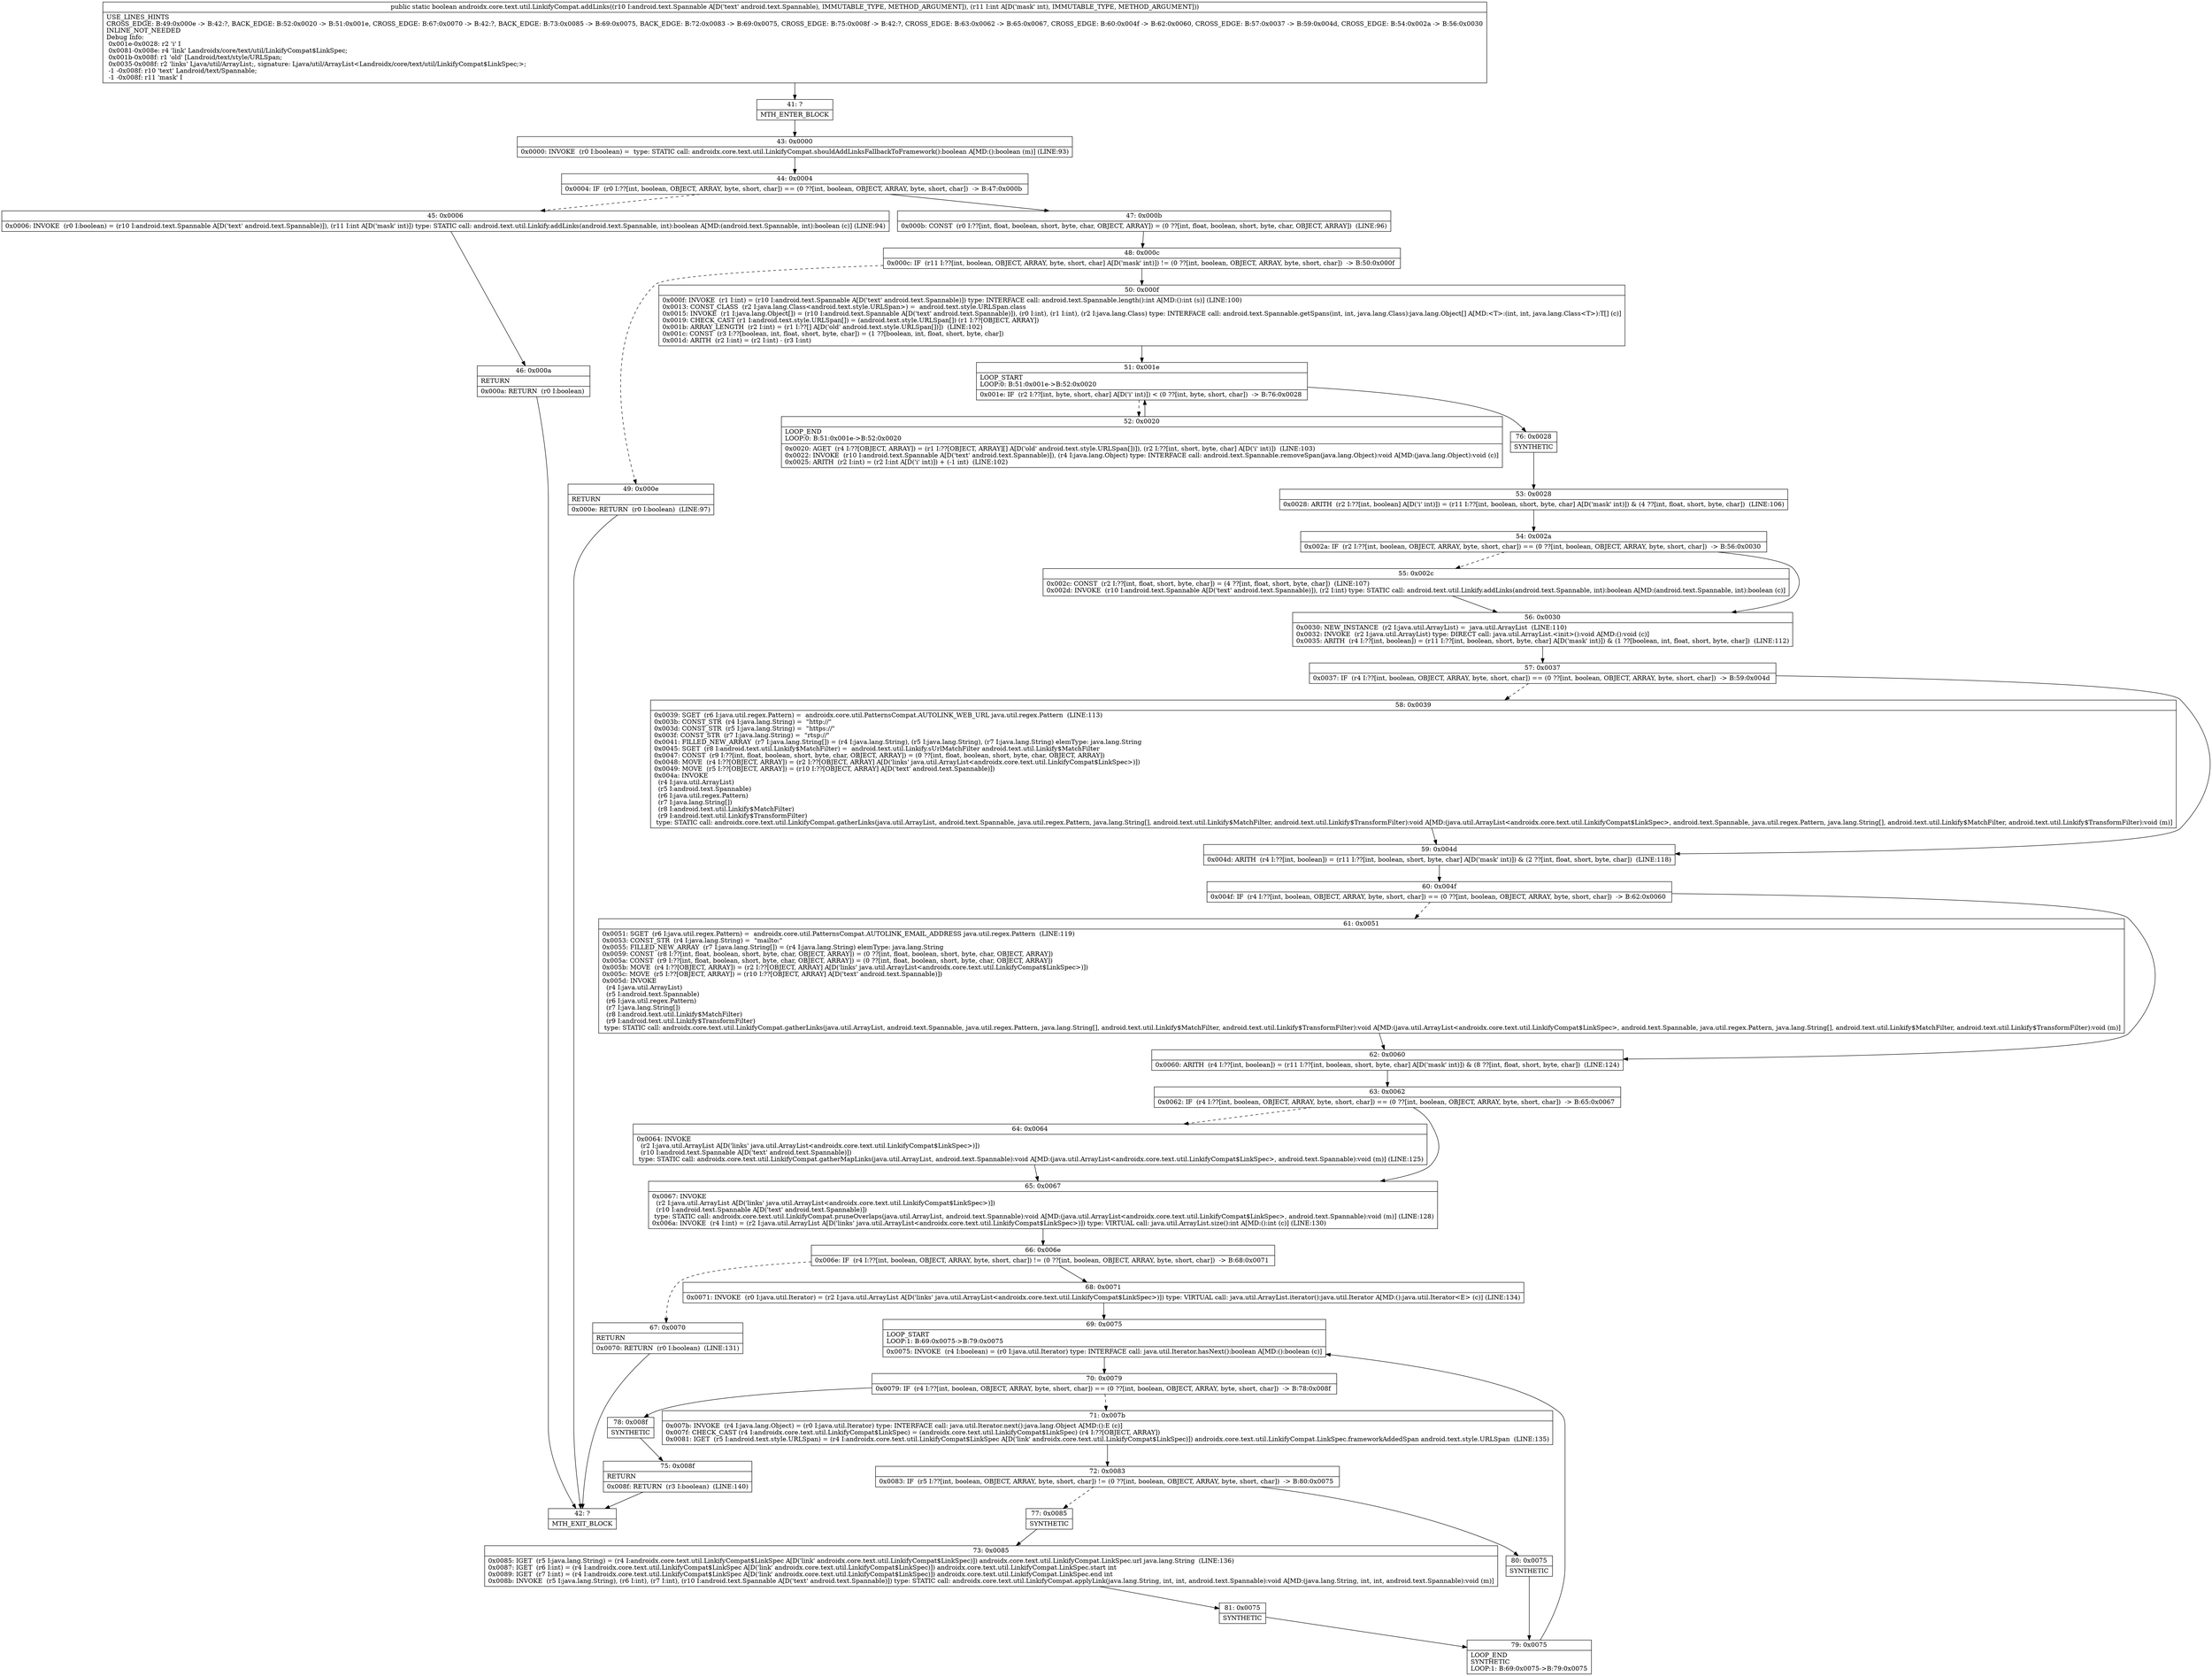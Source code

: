 digraph "CFG forandroidx.core.text.util.LinkifyCompat.addLinks(Landroid\/text\/Spannable;I)Z" {
Node_41 [shape=record,label="{41\:\ ?|MTH_ENTER_BLOCK\l}"];
Node_43 [shape=record,label="{43\:\ 0x0000|0x0000: INVOKE  (r0 I:boolean) =  type: STATIC call: androidx.core.text.util.LinkifyCompat.shouldAddLinksFallbackToFramework():boolean A[MD:():boolean (m)] (LINE:93)\l}"];
Node_44 [shape=record,label="{44\:\ 0x0004|0x0004: IF  (r0 I:??[int, boolean, OBJECT, ARRAY, byte, short, char]) == (0 ??[int, boolean, OBJECT, ARRAY, byte, short, char])  \-\> B:47:0x000b \l}"];
Node_45 [shape=record,label="{45\:\ 0x0006|0x0006: INVOKE  (r0 I:boolean) = (r10 I:android.text.Spannable A[D('text' android.text.Spannable)]), (r11 I:int A[D('mask' int)]) type: STATIC call: android.text.util.Linkify.addLinks(android.text.Spannable, int):boolean A[MD:(android.text.Spannable, int):boolean (c)] (LINE:94)\l}"];
Node_46 [shape=record,label="{46\:\ 0x000a|RETURN\l|0x000a: RETURN  (r0 I:boolean) \l}"];
Node_42 [shape=record,label="{42\:\ ?|MTH_EXIT_BLOCK\l}"];
Node_47 [shape=record,label="{47\:\ 0x000b|0x000b: CONST  (r0 I:??[int, float, boolean, short, byte, char, OBJECT, ARRAY]) = (0 ??[int, float, boolean, short, byte, char, OBJECT, ARRAY])  (LINE:96)\l}"];
Node_48 [shape=record,label="{48\:\ 0x000c|0x000c: IF  (r11 I:??[int, boolean, OBJECT, ARRAY, byte, short, char] A[D('mask' int)]) != (0 ??[int, boolean, OBJECT, ARRAY, byte, short, char])  \-\> B:50:0x000f \l}"];
Node_49 [shape=record,label="{49\:\ 0x000e|RETURN\l|0x000e: RETURN  (r0 I:boolean)  (LINE:97)\l}"];
Node_50 [shape=record,label="{50\:\ 0x000f|0x000f: INVOKE  (r1 I:int) = (r10 I:android.text.Spannable A[D('text' android.text.Spannable)]) type: INTERFACE call: android.text.Spannable.length():int A[MD:():int (s)] (LINE:100)\l0x0013: CONST_CLASS  (r2 I:java.lang.Class\<android.text.style.URLSpan\>) =  android.text.style.URLSpan.class \l0x0015: INVOKE  (r1 I:java.lang.Object[]) = (r10 I:android.text.Spannable A[D('text' android.text.Spannable)]), (r0 I:int), (r1 I:int), (r2 I:java.lang.Class) type: INTERFACE call: android.text.Spannable.getSpans(int, int, java.lang.Class):java.lang.Object[] A[MD:\<T\>:(int, int, java.lang.Class\<T\>):T[] (c)]\l0x0019: CHECK_CAST (r1 I:android.text.style.URLSpan[]) = (android.text.style.URLSpan[]) (r1 I:??[OBJECT, ARRAY]) \l0x001b: ARRAY_LENGTH  (r2 I:int) = (r1 I:??[] A[D('old' android.text.style.URLSpan[])])  (LINE:102)\l0x001c: CONST  (r3 I:??[boolean, int, float, short, byte, char]) = (1 ??[boolean, int, float, short, byte, char]) \l0x001d: ARITH  (r2 I:int) = (r2 I:int) \- (r3 I:int) \l}"];
Node_51 [shape=record,label="{51\:\ 0x001e|LOOP_START\lLOOP:0: B:51:0x001e\-\>B:52:0x0020\l|0x001e: IF  (r2 I:??[int, byte, short, char] A[D('i' int)]) \< (0 ??[int, byte, short, char])  \-\> B:76:0x0028 \l}"];
Node_52 [shape=record,label="{52\:\ 0x0020|LOOP_END\lLOOP:0: B:51:0x001e\-\>B:52:0x0020\l|0x0020: AGET  (r4 I:??[OBJECT, ARRAY]) = (r1 I:??[OBJECT, ARRAY][] A[D('old' android.text.style.URLSpan[])]), (r2 I:??[int, short, byte, char] A[D('i' int)])  (LINE:103)\l0x0022: INVOKE  (r10 I:android.text.Spannable A[D('text' android.text.Spannable)]), (r4 I:java.lang.Object) type: INTERFACE call: android.text.Spannable.removeSpan(java.lang.Object):void A[MD:(java.lang.Object):void (c)]\l0x0025: ARITH  (r2 I:int) = (r2 I:int A[D('i' int)]) + (\-1 int)  (LINE:102)\l}"];
Node_76 [shape=record,label="{76\:\ 0x0028|SYNTHETIC\l}"];
Node_53 [shape=record,label="{53\:\ 0x0028|0x0028: ARITH  (r2 I:??[int, boolean] A[D('i' int)]) = (r11 I:??[int, boolean, short, byte, char] A[D('mask' int)]) & (4 ??[int, float, short, byte, char])  (LINE:106)\l}"];
Node_54 [shape=record,label="{54\:\ 0x002a|0x002a: IF  (r2 I:??[int, boolean, OBJECT, ARRAY, byte, short, char]) == (0 ??[int, boolean, OBJECT, ARRAY, byte, short, char])  \-\> B:56:0x0030 \l}"];
Node_55 [shape=record,label="{55\:\ 0x002c|0x002c: CONST  (r2 I:??[int, float, short, byte, char]) = (4 ??[int, float, short, byte, char])  (LINE:107)\l0x002d: INVOKE  (r10 I:android.text.Spannable A[D('text' android.text.Spannable)]), (r2 I:int) type: STATIC call: android.text.util.Linkify.addLinks(android.text.Spannable, int):boolean A[MD:(android.text.Spannable, int):boolean (c)]\l}"];
Node_56 [shape=record,label="{56\:\ 0x0030|0x0030: NEW_INSTANCE  (r2 I:java.util.ArrayList) =  java.util.ArrayList  (LINE:110)\l0x0032: INVOKE  (r2 I:java.util.ArrayList) type: DIRECT call: java.util.ArrayList.\<init\>():void A[MD:():void (c)]\l0x0035: ARITH  (r4 I:??[int, boolean]) = (r11 I:??[int, boolean, short, byte, char] A[D('mask' int)]) & (1 ??[boolean, int, float, short, byte, char])  (LINE:112)\l}"];
Node_57 [shape=record,label="{57\:\ 0x0037|0x0037: IF  (r4 I:??[int, boolean, OBJECT, ARRAY, byte, short, char]) == (0 ??[int, boolean, OBJECT, ARRAY, byte, short, char])  \-\> B:59:0x004d \l}"];
Node_58 [shape=record,label="{58\:\ 0x0039|0x0039: SGET  (r6 I:java.util.regex.Pattern) =  androidx.core.util.PatternsCompat.AUTOLINK_WEB_URL java.util.regex.Pattern  (LINE:113)\l0x003b: CONST_STR  (r4 I:java.lang.String) =  \"http:\/\/\" \l0x003d: CONST_STR  (r5 I:java.lang.String) =  \"https:\/\/\" \l0x003f: CONST_STR  (r7 I:java.lang.String) =  \"rtsp:\/\/\" \l0x0041: FILLED_NEW_ARRAY  (r7 I:java.lang.String[]) = (r4 I:java.lang.String), (r5 I:java.lang.String), (r7 I:java.lang.String) elemType: java.lang.String \l0x0045: SGET  (r8 I:android.text.util.Linkify$MatchFilter) =  android.text.util.Linkify.sUrlMatchFilter android.text.util.Linkify$MatchFilter \l0x0047: CONST  (r9 I:??[int, float, boolean, short, byte, char, OBJECT, ARRAY]) = (0 ??[int, float, boolean, short, byte, char, OBJECT, ARRAY]) \l0x0048: MOVE  (r4 I:??[OBJECT, ARRAY]) = (r2 I:??[OBJECT, ARRAY] A[D('links' java.util.ArrayList\<androidx.core.text.util.LinkifyCompat$LinkSpec\>)]) \l0x0049: MOVE  (r5 I:??[OBJECT, ARRAY]) = (r10 I:??[OBJECT, ARRAY] A[D('text' android.text.Spannable)]) \l0x004a: INVOKE  \l  (r4 I:java.util.ArrayList)\l  (r5 I:android.text.Spannable)\l  (r6 I:java.util.regex.Pattern)\l  (r7 I:java.lang.String[])\l  (r8 I:android.text.util.Linkify$MatchFilter)\l  (r9 I:android.text.util.Linkify$TransformFilter)\l type: STATIC call: androidx.core.text.util.LinkifyCompat.gatherLinks(java.util.ArrayList, android.text.Spannable, java.util.regex.Pattern, java.lang.String[], android.text.util.Linkify$MatchFilter, android.text.util.Linkify$TransformFilter):void A[MD:(java.util.ArrayList\<androidx.core.text.util.LinkifyCompat$LinkSpec\>, android.text.Spannable, java.util.regex.Pattern, java.lang.String[], android.text.util.Linkify$MatchFilter, android.text.util.Linkify$TransformFilter):void (m)]\l}"];
Node_59 [shape=record,label="{59\:\ 0x004d|0x004d: ARITH  (r4 I:??[int, boolean]) = (r11 I:??[int, boolean, short, byte, char] A[D('mask' int)]) & (2 ??[int, float, short, byte, char])  (LINE:118)\l}"];
Node_60 [shape=record,label="{60\:\ 0x004f|0x004f: IF  (r4 I:??[int, boolean, OBJECT, ARRAY, byte, short, char]) == (0 ??[int, boolean, OBJECT, ARRAY, byte, short, char])  \-\> B:62:0x0060 \l}"];
Node_61 [shape=record,label="{61\:\ 0x0051|0x0051: SGET  (r6 I:java.util.regex.Pattern) =  androidx.core.util.PatternsCompat.AUTOLINK_EMAIL_ADDRESS java.util.regex.Pattern  (LINE:119)\l0x0053: CONST_STR  (r4 I:java.lang.String) =  \"mailto:\" \l0x0055: FILLED_NEW_ARRAY  (r7 I:java.lang.String[]) = (r4 I:java.lang.String) elemType: java.lang.String \l0x0059: CONST  (r8 I:??[int, float, boolean, short, byte, char, OBJECT, ARRAY]) = (0 ??[int, float, boolean, short, byte, char, OBJECT, ARRAY]) \l0x005a: CONST  (r9 I:??[int, float, boolean, short, byte, char, OBJECT, ARRAY]) = (0 ??[int, float, boolean, short, byte, char, OBJECT, ARRAY]) \l0x005b: MOVE  (r4 I:??[OBJECT, ARRAY]) = (r2 I:??[OBJECT, ARRAY] A[D('links' java.util.ArrayList\<androidx.core.text.util.LinkifyCompat$LinkSpec\>)]) \l0x005c: MOVE  (r5 I:??[OBJECT, ARRAY]) = (r10 I:??[OBJECT, ARRAY] A[D('text' android.text.Spannable)]) \l0x005d: INVOKE  \l  (r4 I:java.util.ArrayList)\l  (r5 I:android.text.Spannable)\l  (r6 I:java.util.regex.Pattern)\l  (r7 I:java.lang.String[])\l  (r8 I:android.text.util.Linkify$MatchFilter)\l  (r9 I:android.text.util.Linkify$TransformFilter)\l type: STATIC call: androidx.core.text.util.LinkifyCompat.gatherLinks(java.util.ArrayList, android.text.Spannable, java.util.regex.Pattern, java.lang.String[], android.text.util.Linkify$MatchFilter, android.text.util.Linkify$TransformFilter):void A[MD:(java.util.ArrayList\<androidx.core.text.util.LinkifyCompat$LinkSpec\>, android.text.Spannable, java.util.regex.Pattern, java.lang.String[], android.text.util.Linkify$MatchFilter, android.text.util.Linkify$TransformFilter):void (m)]\l}"];
Node_62 [shape=record,label="{62\:\ 0x0060|0x0060: ARITH  (r4 I:??[int, boolean]) = (r11 I:??[int, boolean, short, byte, char] A[D('mask' int)]) & (8 ??[int, float, short, byte, char])  (LINE:124)\l}"];
Node_63 [shape=record,label="{63\:\ 0x0062|0x0062: IF  (r4 I:??[int, boolean, OBJECT, ARRAY, byte, short, char]) == (0 ??[int, boolean, OBJECT, ARRAY, byte, short, char])  \-\> B:65:0x0067 \l}"];
Node_64 [shape=record,label="{64\:\ 0x0064|0x0064: INVOKE  \l  (r2 I:java.util.ArrayList A[D('links' java.util.ArrayList\<androidx.core.text.util.LinkifyCompat$LinkSpec\>)])\l  (r10 I:android.text.Spannable A[D('text' android.text.Spannable)])\l type: STATIC call: androidx.core.text.util.LinkifyCompat.gatherMapLinks(java.util.ArrayList, android.text.Spannable):void A[MD:(java.util.ArrayList\<androidx.core.text.util.LinkifyCompat$LinkSpec\>, android.text.Spannable):void (m)] (LINE:125)\l}"];
Node_65 [shape=record,label="{65\:\ 0x0067|0x0067: INVOKE  \l  (r2 I:java.util.ArrayList A[D('links' java.util.ArrayList\<androidx.core.text.util.LinkifyCompat$LinkSpec\>)])\l  (r10 I:android.text.Spannable A[D('text' android.text.Spannable)])\l type: STATIC call: androidx.core.text.util.LinkifyCompat.pruneOverlaps(java.util.ArrayList, android.text.Spannable):void A[MD:(java.util.ArrayList\<androidx.core.text.util.LinkifyCompat$LinkSpec\>, android.text.Spannable):void (m)] (LINE:128)\l0x006a: INVOKE  (r4 I:int) = (r2 I:java.util.ArrayList A[D('links' java.util.ArrayList\<androidx.core.text.util.LinkifyCompat$LinkSpec\>)]) type: VIRTUAL call: java.util.ArrayList.size():int A[MD:():int (c)] (LINE:130)\l}"];
Node_66 [shape=record,label="{66\:\ 0x006e|0x006e: IF  (r4 I:??[int, boolean, OBJECT, ARRAY, byte, short, char]) != (0 ??[int, boolean, OBJECT, ARRAY, byte, short, char])  \-\> B:68:0x0071 \l}"];
Node_67 [shape=record,label="{67\:\ 0x0070|RETURN\l|0x0070: RETURN  (r0 I:boolean)  (LINE:131)\l}"];
Node_68 [shape=record,label="{68\:\ 0x0071|0x0071: INVOKE  (r0 I:java.util.Iterator) = (r2 I:java.util.ArrayList A[D('links' java.util.ArrayList\<androidx.core.text.util.LinkifyCompat$LinkSpec\>)]) type: VIRTUAL call: java.util.ArrayList.iterator():java.util.Iterator A[MD:():java.util.Iterator\<E\> (c)] (LINE:134)\l}"];
Node_69 [shape=record,label="{69\:\ 0x0075|LOOP_START\lLOOP:1: B:69:0x0075\-\>B:79:0x0075\l|0x0075: INVOKE  (r4 I:boolean) = (r0 I:java.util.Iterator) type: INTERFACE call: java.util.Iterator.hasNext():boolean A[MD:():boolean (c)]\l}"];
Node_70 [shape=record,label="{70\:\ 0x0079|0x0079: IF  (r4 I:??[int, boolean, OBJECT, ARRAY, byte, short, char]) == (0 ??[int, boolean, OBJECT, ARRAY, byte, short, char])  \-\> B:78:0x008f \l}"];
Node_71 [shape=record,label="{71\:\ 0x007b|0x007b: INVOKE  (r4 I:java.lang.Object) = (r0 I:java.util.Iterator) type: INTERFACE call: java.util.Iterator.next():java.lang.Object A[MD:():E (c)]\l0x007f: CHECK_CAST (r4 I:androidx.core.text.util.LinkifyCompat$LinkSpec) = (androidx.core.text.util.LinkifyCompat$LinkSpec) (r4 I:??[OBJECT, ARRAY]) \l0x0081: IGET  (r5 I:android.text.style.URLSpan) = (r4 I:androidx.core.text.util.LinkifyCompat$LinkSpec A[D('link' androidx.core.text.util.LinkifyCompat$LinkSpec)]) androidx.core.text.util.LinkifyCompat.LinkSpec.frameworkAddedSpan android.text.style.URLSpan  (LINE:135)\l}"];
Node_72 [shape=record,label="{72\:\ 0x0083|0x0083: IF  (r5 I:??[int, boolean, OBJECT, ARRAY, byte, short, char]) != (0 ??[int, boolean, OBJECT, ARRAY, byte, short, char])  \-\> B:80:0x0075 \l}"];
Node_77 [shape=record,label="{77\:\ 0x0085|SYNTHETIC\l}"];
Node_73 [shape=record,label="{73\:\ 0x0085|0x0085: IGET  (r5 I:java.lang.String) = (r4 I:androidx.core.text.util.LinkifyCompat$LinkSpec A[D('link' androidx.core.text.util.LinkifyCompat$LinkSpec)]) androidx.core.text.util.LinkifyCompat.LinkSpec.url java.lang.String  (LINE:136)\l0x0087: IGET  (r6 I:int) = (r4 I:androidx.core.text.util.LinkifyCompat$LinkSpec A[D('link' androidx.core.text.util.LinkifyCompat$LinkSpec)]) androidx.core.text.util.LinkifyCompat.LinkSpec.start int \l0x0089: IGET  (r7 I:int) = (r4 I:androidx.core.text.util.LinkifyCompat$LinkSpec A[D('link' androidx.core.text.util.LinkifyCompat$LinkSpec)]) androidx.core.text.util.LinkifyCompat.LinkSpec.end int \l0x008b: INVOKE  (r5 I:java.lang.String), (r6 I:int), (r7 I:int), (r10 I:android.text.Spannable A[D('text' android.text.Spannable)]) type: STATIC call: androidx.core.text.util.LinkifyCompat.applyLink(java.lang.String, int, int, android.text.Spannable):void A[MD:(java.lang.String, int, int, android.text.Spannable):void (m)]\l}"];
Node_81 [shape=record,label="{81\:\ 0x0075|SYNTHETIC\l}"];
Node_79 [shape=record,label="{79\:\ 0x0075|LOOP_END\lSYNTHETIC\lLOOP:1: B:69:0x0075\-\>B:79:0x0075\l}"];
Node_80 [shape=record,label="{80\:\ 0x0075|SYNTHETIC\l}"];
Node_78 [shape=record,label="{78\:\ 0x008f|SYNTHETIC\l}"];
Node_75 [shape=record,label="{75\:\ 0x008f|RETURN\l|0x008f: RETURN  (r3 I:boolean)  (LINE:140)\l}"];
MethodNode[shape=record,label="{public static boolean androidx.core.text.util.LinkifyCompat.addLinks((r10 I:android.text.Spannable A[D('text' android.text.Spannable), IMMUTABLE_TYPE, METHOD_ARGUMENT]), (r11 I:int A[D('mask' int), IMMUTABLE_TYPE, METHOD_ARGUMENT]))  | USE_LINES_HINTS\lCROSS_EDGE: B:49:0x000e \-\> B:42:?, BACK_EDGE: B:52:0x0020 \-\> B:51:0x001e, CROSS_EDGE: B:67:0x0070 \-\> B:42:?, BACK_EDGE: B:73:0x0085 \-\> B:69:0x0075, BACK_EDGE: B:72:0x0083 \-\> B:69:0x0075, CROSS_EDGE: B:75:0x008f \-\> B:42:?, CROSS_EDGE: B:63:0x0062 \-\> B:65:0x0067, CROSS_EDGE: B:60:0x004f \-\> B:62:0x0060, CROSS_EDGE: B:57:0x0037 \-\> B:59:0x004d, CROSS_EDGE: B:54:0x002a \-\> B:56:0x0030\lINLINE_NOT_NEEDED\lDebug Info:\l  0x001e\-0x0028: r2 'i' I\l  0x0081\-0x008e: r4 'link' Landroidx\/core\/text\/util\/LinkifyCompat$LinkSpec;\l  0x001b\-0x008f: r1 'old' [Landroid\/text\/style\/URLSpan;\l  0x0035\-0x008f: r2 'links' Ljava\/util\/ArrayList;, signature: Ljava\/util\/ArrayList\<Landroidx\/core\/text\/util\/LinkifyCompat$LinkSpec;\>;\l  \-1 \-0x008f: r10 'text' Landroid\/text\/Spannable;\l  \-1 \-0x008f: r11 'mask' I\l}"];
MethodNode -> Node_41;Node_41 -> Node_43;
Node_43 -> Node_44;
Node_44 -> Node_45[style=dashed];
Node_44 -> Node_47;
Node_45 -> Node_46;
Node_46 -> Node_42;
Node_47 -> Node_48;
Node_48 -> Node_49[style=dashed];
Node_48 -> Node_50;
Node_49 -> Node_42;
Node_50 -> Node_51;
Node_51 -> Node_52[style=dashed];
Node_51 -> Node_76;
Node_52 -> Node_51;
Node_76 -> Node_53;
Node_53 -> Node_54;
Node_54 -> Node_55[style=dashed];
Node_54 -> Node_56;
Node_55 -> Node_56;
Node_56 -> Node_57;
Node_57 -> Node_58[style=dashed];
Node_57 -> Node_59;
Node_58 -> Node_59;
Node_59 -> Node_60;
Node_60 -> Node_61[style=dashed];
Node_60 -> Node_62;
Node_61 -> Node_62;
Node_62 -> Node_63;
Node_63 -> Node_64[style=dashed];
Node_63 -> Node_65;
Node_64 -> Node_65;
Node_65 -> Node_66;
Node_66 -> Node_67[style=dashed];
Node_66 -> Node_68;
Node_67 -> Node_42;
Node_68 -> Node_69;
Node_69 -> Node_70;
Node_70 -> Node_71[style=dashed];
Node_70 -> Node_78;
Node_71 -> Node_72;
Node_72 -> Node_77[style=dashed];
Node_72 -> Node_80;
Node_77 -> Node_73;
Node_73 -> Node_81;
Node_81 -> Node_79;
Node_79 -> Node_69;
Node_80 -> Node_79;
Node_78 -> Node_75;
Node_75 -> Node_42;
}

